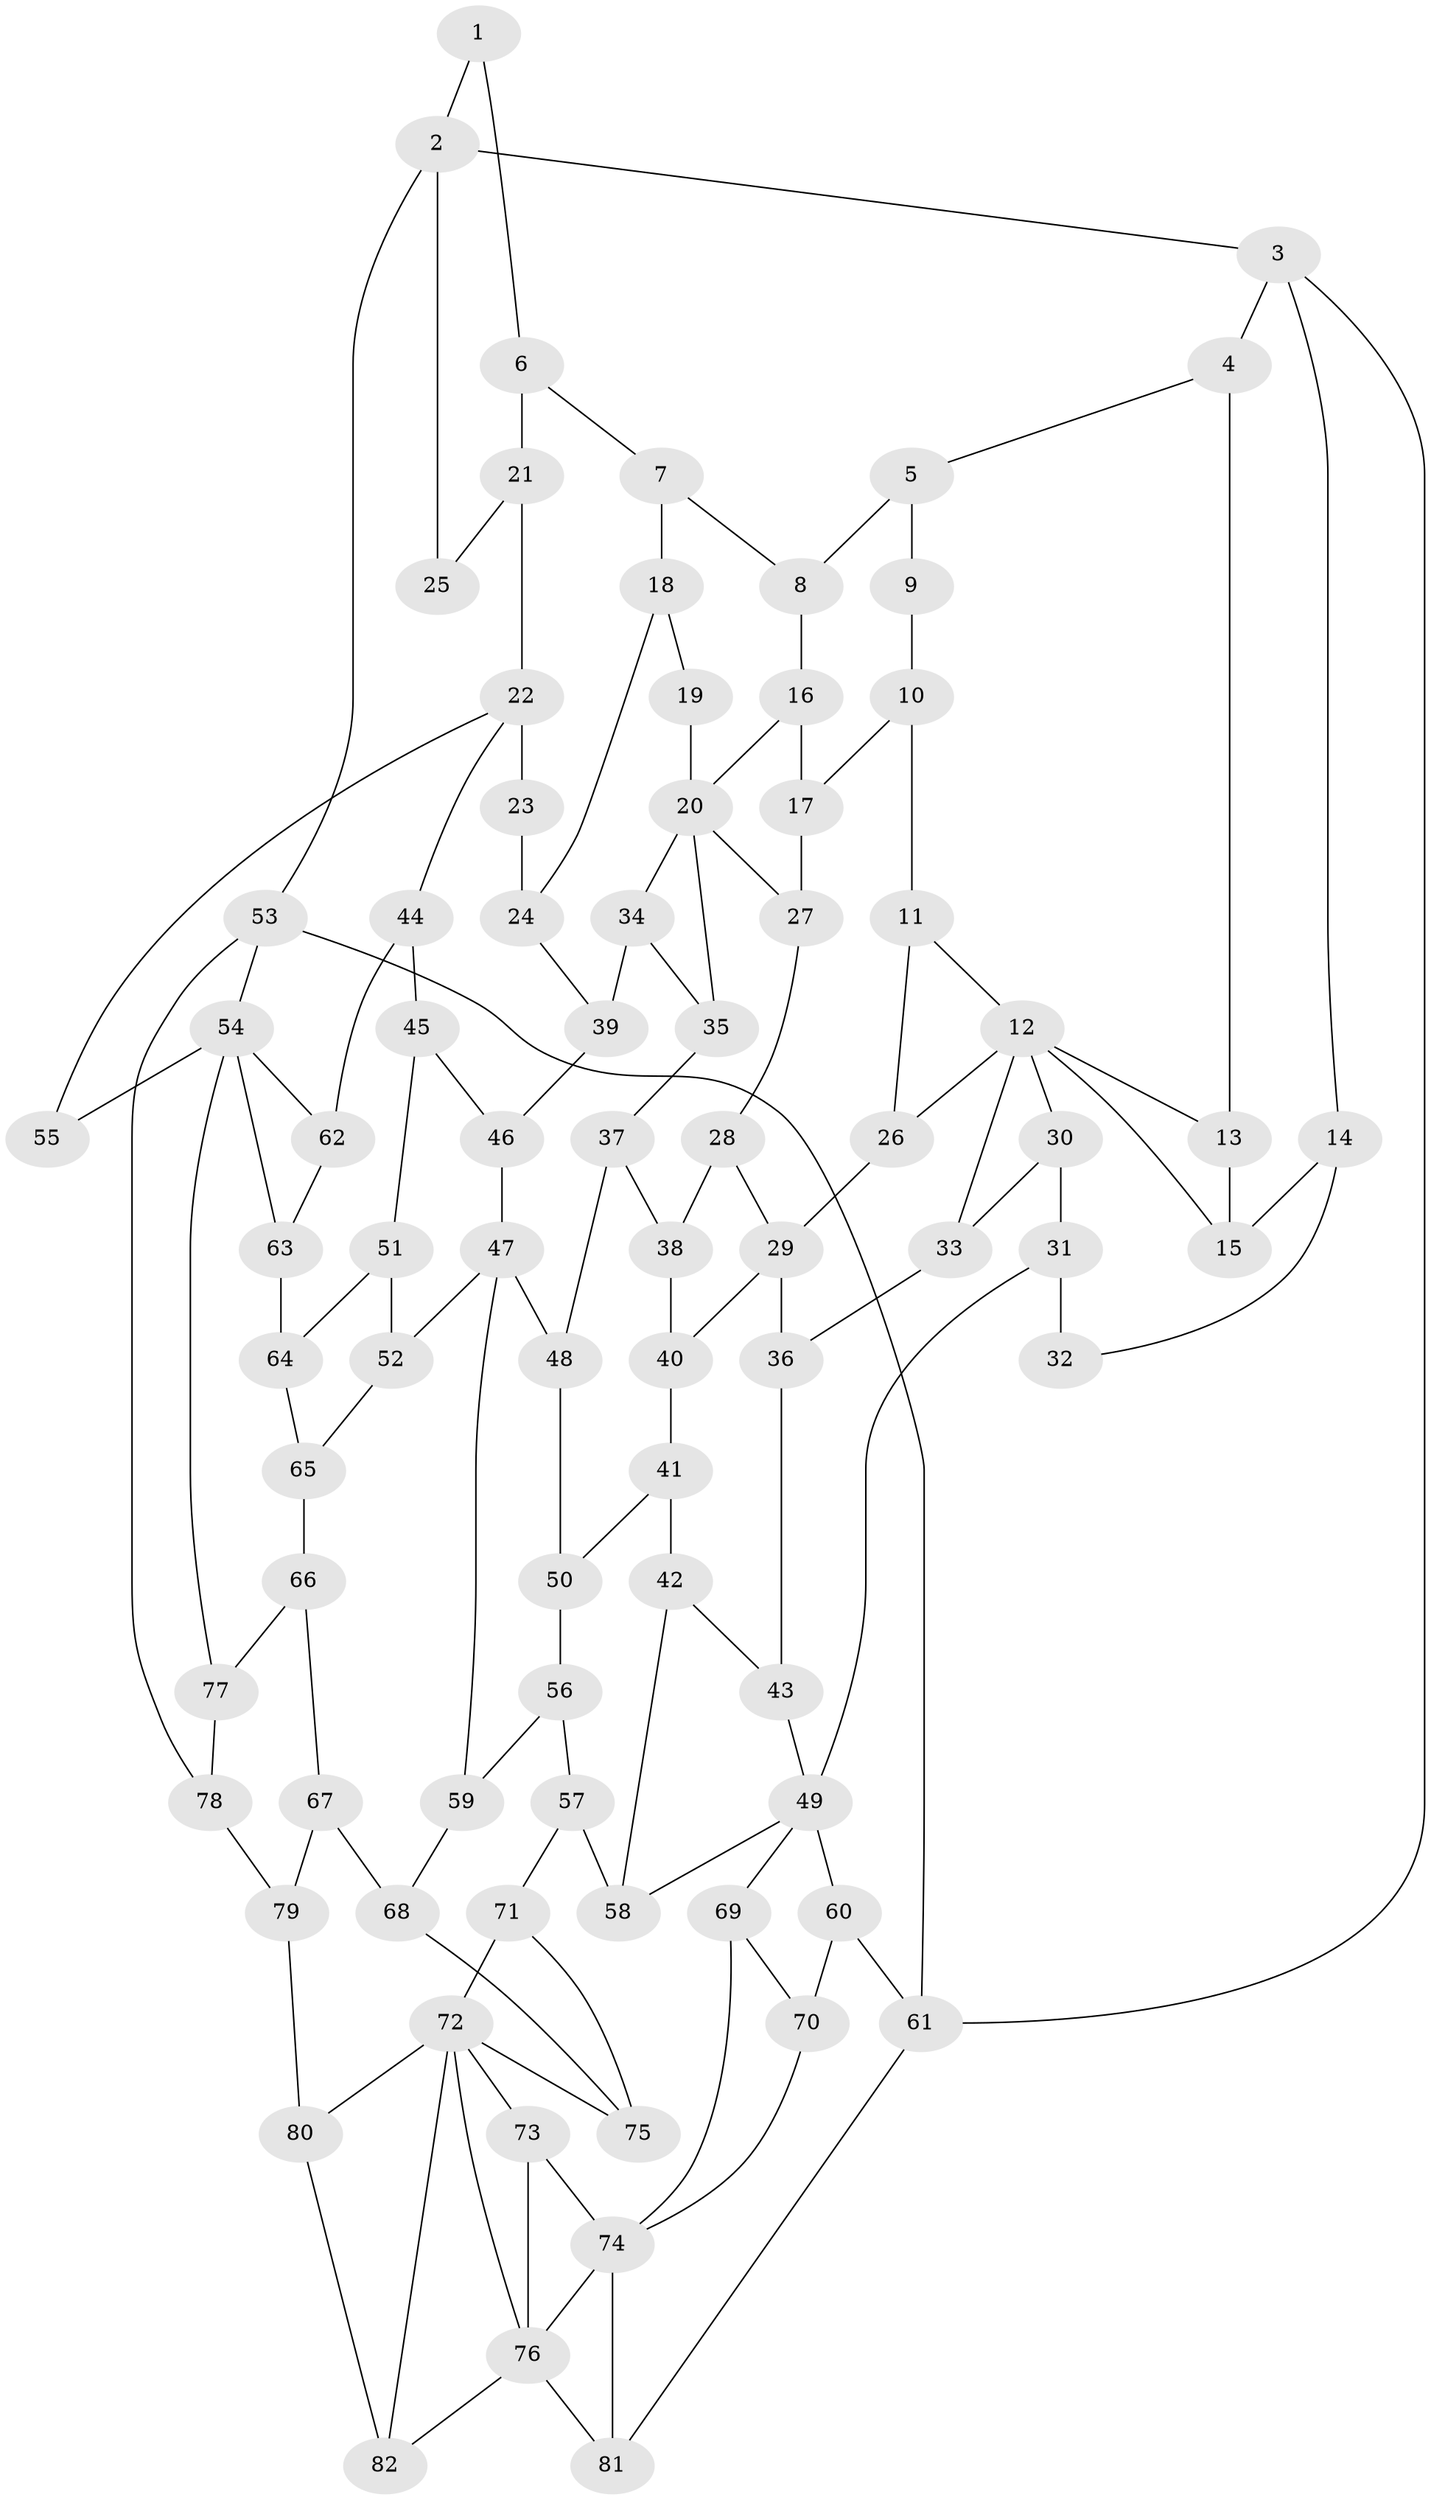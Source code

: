 // original degree distribution, {3: 0.017241379310344827, 6: 0.23275862068965517, 4: 0.25, 5: 0.5}
// Generated by graph-tools (version 1.1) at 2025/54/03/04/25 22:54:27]
// undirected, 82 vertices, 131 edges
graph export_dot {
  node [color=gray90,style=filled];
  1;
  2;
  3;
  4;
  5;
  6;
  7;
  8;
  9;
  10;
  11;
  12;
  13;
  14;
  15;
  16;
  17;
  18;
  19;
  20;
  21;
  22;
  23;
  24;
  25;
  26;
  27;
  28;
  29;
  30;
  31;
  32;
  33;
  34;
  35;
  36;
  37;
  38;
  39;
  40;
  41;
  42;
  43;
  44;
  45;
  46;
  47;
  48;
  49;
  50;
  51;
  52;
  53;
  54;
  55;
  56;
  57;
  58;
  59;
  60;
  61;
  62;
  63;
  64;
  65;
  66;
  67;
  68;
  69;
  70;
  71;
  72;
  73;
  74;
  75;
  76;
  77;
  78;
  79;
  80;
  81;
  82;
  1 -- 2 [weight=1.0];
  1 -- 6 [weight=1.0];
  2 -- 3 [weight=1.0];
  2 -- 25 [weight=1.0];
  2 -- 53 [weight=1.0];
  3 -- 4 [weight=1.0];
  3 -- 14 [weight=1.0];
  3 -- 61 [weight=1.0];
  4 -- 5 [weight=1.0];
  4 -- 13 [weight=1.0];
  5 -- 8 [weight=1.0];
  5 -- 9 [weight=2.0];
  6 -- 7 [weight=1.0];
  6 -- 21 [weight=1.0];
  7 -- 8 [weight=1.0];
  7 -- 18 [weight=1.0];
  8 -- 16 [weight=1.0];
  9 -- 10 [weight=1.0];
  10 -- 11 [weight=1.0];
  10 -- 17 [weight=1.0];
  11 -- 12 [weight=1.0];
  11 -- 26 [weight=1.0];
  12 -- 13 [weight=1.0];
  12 -- 15 [weight=1.0];
  12 -- 26 [weight=1.0];
  12 -- 30 [weight=1.0];
  12 -- 33 [weight=1.0];
  13 -- 15 [weight=1.0];
  14 -- 15 [weight=1.0];
  14 -- 32 [weight=1.0];
  16 -- 17 [weight=1.0];
  16 -- 20 [weight=1.0];
  17 -- 27 [weight=1.0];
  18 -- 19 [weight=1.0];
  18 -- 24 [weight=1.0];
  19 -- 20 [weight=2.0];
  20 -- 27 [weight=1.0];
  20 -- 34 [weight=1.0];
  20 -- 35 [weight=1.0];
  21 -- 22 [weight=2.0];
  21 -- 25 [weight=2.0];
  22 -- 23 [weight=2.0];
  22 -- 44 [weight=1.0];
  22 -- 55 [weight=1.0];
  23 -- 24 [weight=1.0];
  24 -- 39 [weight=1.0];
  26 -- 29 [weight=1.0];
  27 -- 28 [weight=1.0];
  28 -- 29 [weight=1.0];
  28 -- 38 [weight=1.0];
  29 -- 36 [weight=1.0];
  29 -- 40 [weight=1.0];
  30 -- 31 [weight=1.0];
  30 -- 33 [weight=1.0];
  31 -- 32 [weight=2.0];
  31 -- 49 [weight=2.0];
  33 -- 36 [weight=1.0];
  34 -- 35 [weight=1.0];
  34 -- 39 [weight=1.0];
  35 -- 37 [weight=1.0];
  36 -- 43 [weight=1.0];
  37 -- 38 [weight=1.0];
  37 -- 48 [weight=1.0];
  38 -- 40 [weight=1.0];
  39 -- 46 [weight=1.0];
  40 -- 41 [weight=1.0];
  41 -- 42 [weight=1.0];
  41 -- 50 [weight=1.0];
  42 -- 43 [weight=1.0];
  42 -- 58 [weight=1.0];
  43 -- 49 [weight=1.0];
  44 -- 45 [weight=1.0];
  44 -- 62 [weight=1.0];
  45 -- 46 [weight=1.0];
  45 -- 51 [weight=1.0];
  46 -- 47 [weight=1.0];
  47 -- 48 [weight=1.0];
  47 -- 52 [weight=1.0];
  47 -- 59 [weight=1.0];
  48 -- 50 [weight=1.0];
  49 -- 58 [weight=1.0];
  49 -- 60 [weight=1.0];
  49 -- 69 [weight=1.0];
  50 -- 56 [weight=1.0];
  51 -- 52 [weight=1.0];
  51 -- 64 [weight=1.0];
  52 -- 65 [weight=1.0];
  53 -- 54 [weight=1.0];
  53 -- 61 [weight=1.0];
  53 -- 78 [weight=1.0];
  54 -- 55 [weight=2.0];
  54 -- 62 [weight=1.0];
  54 -- 63 [weight=1.0];
  54 -- 77 [weight=1.0];
  56 -- 57 [weight=1.0];
  56 -- 59 [weight=1.0];
  57 -- 58 [weight=1.0];
  57 -- 71 [weight=1.0];
  59 -- 68 [weight=1.0];
  60 -- 61 [weight=1.0];
  60 -- 70 [weight=1.0];
  61 -- 81 [weight=1.0];
  62 -- 63 [weight=1.0];
  63 -- 64 [weight=1.0];
  64 -- 65 [weight=1.0];
  65 -- 66 [weight=1.0];
  66 -- 67 [weight=1.0];
  66 -- 77 [weight=1.0];
  67 -- 68 [weight=1.0];
  67 -- 79 [weight=1.0];
  68 -- 75 [weight=1.0];
  69 -- 70 [weight=1.0];
  69 -- 74 [weight=1.0];
  70 -- 74 [weight=1.0];
  71 -- 72 [weight=1.0];
  71 -- 75 [weight=1.0];
  72 -- 73 [weight=1.0];
  72 -- 75 [weight=1.0];
  72 -- 76 [weight=1.0];
  72 -- 80 [weight=1.0];
  72 -- 82 [weight=1.0];
  73 -- 74 [weight=1.0];
  73 -- 76 [weight=1.0];
  74 -- 76 [weight=2.0];
  74 -- 81 [weight=1.0];
  76 -- 81 [weight=1.0];
  76 -- 82 [weight=1.0];
  77 -- 78 [weight=1.0];
  78 -- 79 [weight=1.0];
  79 -- 80 [weight=1.0];
  80 -- 82 [weight=1.0];
}
